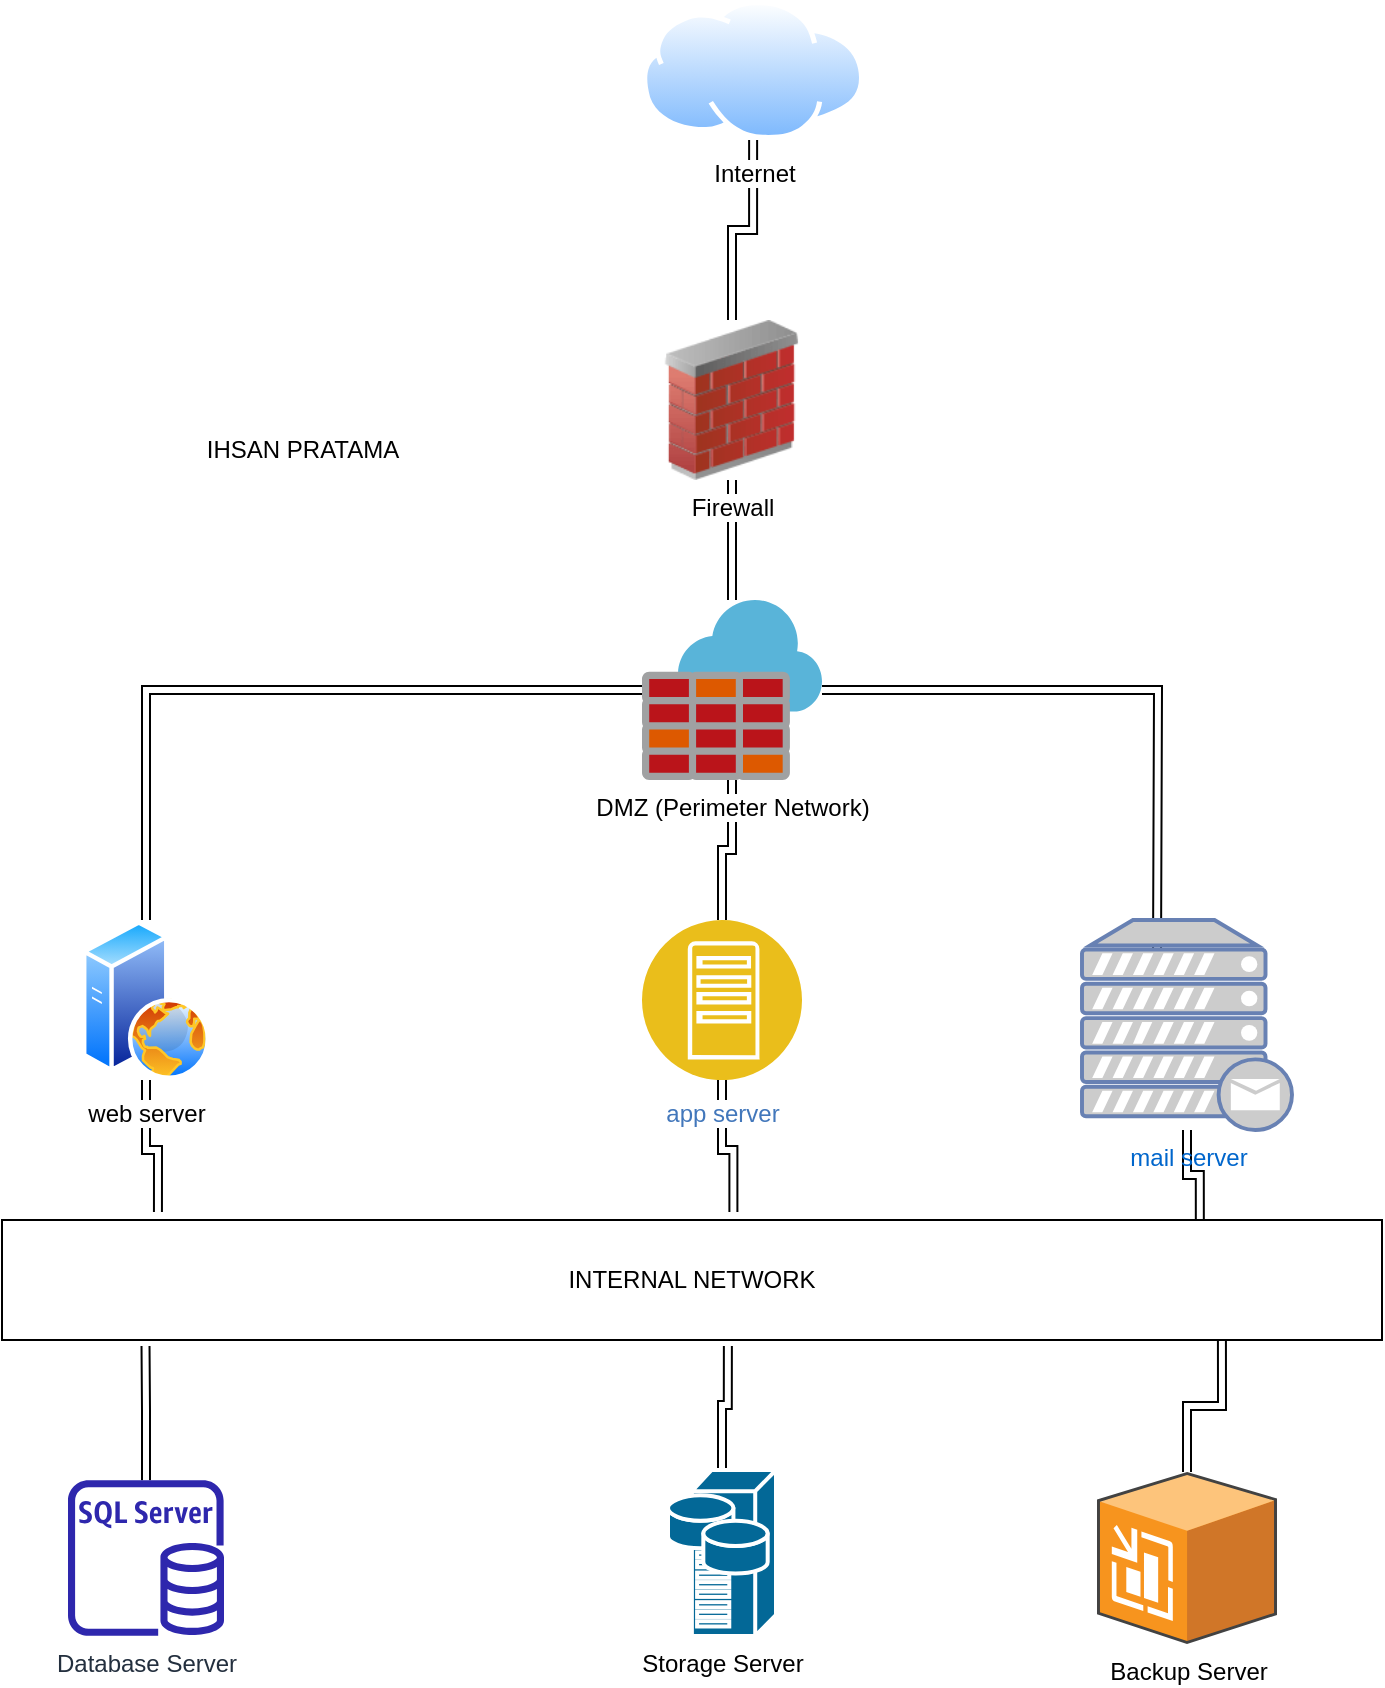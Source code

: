 <mxfile version="21.2.6" type="github">
  <diagram name="Page-1" id="822b0af5-4adb-64df-f703-e8dfc1f81529">
    <mxGraphModel dx="1257" dy="579" grid="1" gridSize="10" guides="1" tooltips="1" connect="1" arrows="1" fold="1" page="1" pageScale="1" pageWidth="1100" pageHeight="850" background="none" math="0" shadow="0">
      <root>
        <mxCell id="0" />
        <mxCell id="1" parent="0" />
        <mxCell id="z8G9ZSLD1O1spooiH7aa-19" value="" style="edgeStyle=orthogonalEdgeStyle;rounded=0;orthogonalLoop=1;jettySize=auto;html=1;shape=link;" edge="1" parent="1" source="z8G9ZSLD1O1spooiH7aa-1" target="z8G9ZSLD1O1spooiH7aa-3">
          <mxGeometry relative="1" as="geometry" />
        </mxCell>
        <mxCell id="z8G9ZSLD1O1spooiH7aa-1" value="Internet" style="image;aspect=fixed;perimeter=ellipsePerimeter;html=1;align=center;shadow=0;dashed=0;spacingTop=3;image=img/lib/active_directory/internet_cloud.svg;" vertex="1" parent="1">
          <mxGeometry x="590" y="40" width="111.12" height="70" as="geometry" />
        </mxCell>
        <mxCell id="z8G9ZSLD1O1spooiH7aa-20" value="" style="edgeStyle=orthogonalEdgeStyle;rounded=0;orthogonalLoop=1;jettySize=auto;html=1;shape=link;" edge="1" parent="1" source="z8G9ZSLD1O1spooiH7aa-3" target="z8G9ZSLD1O1spooiH7aa-5">
          <mxGeometry relative="1" as="geometry" />
        </mxCell>
        <mxCell id="z8G9ZSLD1O1spooiH7aa-3" value="Firewall" style="image;html=1;image=img/lib/clip_art/networking/Firewall_02_128x128.png" vertex="1" parent="1">
          <mxGeometry x="595" y="200" width="80" height="80" as="geometry" />
        </mxCell>
        <mxCell id="z8G9ZSLD1O1spooiH7aa-23" value="" style="edgeStyle=orthogonalEdgeStyle;rounded=0;orthogonalLoop=1;jettySize=auto;html=1;shape=link;" edge="1" parent="1" source="z8G9ZSLD1O1spooiH7aa-5">
          <mxGeometry relative="1" as="geometry">
            <mxPoint x="847.5" y="520" as="targetPoint" />
          </mxGeometry>
        </mxCell>
        <mxCell id="z8G9ZSLD1O1spooiH7aa-24" style="edgeStyle=orthogonalEdgeStyle;rounded=0;orthogonalLoop=1;jettySize=auto;html=1;entryX=0.5;entryY=0;entryDx=0;entryDy=0;shape=link;" edge="1" parent="1" source="z8G9ZSLD1O1spooiH7aa-5" target="z8G9ZSLD1O1spooiH7aa-11">
          <mxGeometry relative="1" as="geometry" />
        </mxCell>
        <mxCell id="z8G9ZSLD1O1spooiH7aa-25" style="edgeStyle=orthogonalEdgeStyle;rounded=0;orthogonalLoop=1;jettySize=auto;html=1;shape=link;" edge="1" parent="1" source="z8G9ZSLD1O1spooiH7aa-5" target="z8G9ZSLD1O1spooiH7aa-10">
          <mxGeometry relative="1" as="geometry" />
        </mxCell>
        <mxCell id="z8G9ZSLD1O1spooiH7aa-5" value="DMZ (Perimeter Network)" style="image;sketch=0;aspect=fixed;html=1;points=[];align=center;fontSize=12;image=img/lib/mscae/Azure_Firewall.svg;" vertex="1" parent="1">
          <mxGeometry x="590" y="340" width="90" height="90" as="geometry" />
        </mxCell>
        <mxCell id="z8G9ZSLD1O1spooiH7aa-26" style="edgeStyle=orthogonalEdgeStyle;rounded=0;orthogonalLoop=1;jettySize=auto;html=1;entryX=0.113;entryY=-0.067;entryDx=0;entryDy=0;entryPerimeter=0;shape=link;" edge="1" parent="1" source="z8G9ZSLD1O1spooiH7aa-10" target="z8G9ZSLD1O1spooiH7aa-13">
          <mxGeometry relative="1" as="geometry" />
        </mxCell>
        <mxCell id="z8G9ZSLD1O1spooiH7aa-10" value="web server" style="image;aspect=fixed;perimeter=ellipsePerimeter;html=1;align=center;shadow=0;dashed=0;spacingTop=3;image=img/lib/active_directory/web_server.svg;" vertex="1" parent="1">
          <mxGeometry x="310" y="500" width="64" height="80" as="geometry" />
        </mxCell>
        <mxCell id="z8G9ZSLD1O1spooiH7aa-27" style="edgeStyle=orthogonalEdgeStyle;rounded=0;orthogonalLoop=1;jettySize=auto;html=1;entryX=0.53;entryY=-0.067;entryDx=0;entryDy=0;entryPerimeter=0;shape=link;" edge="1" parent="1" source="z8G9ZSLD1O1spooiH7aa-11" target="z8G9ZSLD1O1spooiH7aa-13">
          <mxGeometry relative="1" as="geometry" />
        </mxCell>
        <mxCell id="z8G9ZSLD1O1spooiH7aa-11" value="app server" style="image;aspect=fixed;perimeter=ellipsePerimeter;html=1;align=center;shadow=0;dashed=0;fontColor=#4277BB;labelBackgroundColor=default;fontSize=12;spacingTop=3;image=img/lib/ibm/applications/app_server.svg;" vertex="1" parent="1">
          <mxGeometry x="590" y="500" width="80" height="80" as="geometry" />
        </mxCell>
        <mxCell id="z8G9ZSLD1O1spooiH7aa-28" style="edgeStyle=orthogonalEdgeStyle;rounded=0;orthogonalLoop=1;jettySize=auto;html=1;entryX=0.868;entryY=0.017;entryDx=0;entryDy=0;entryPerimeter=0;shape=link;" edge="1" parent="1" source="z8G9ZSLD1O1spooiH7aa-12" target="z8G9ZSLD1O1spooiH7aa-13">
          <mxGeometry relative="1" as="geometry" />
        </mxCell>
        <mxCell id="z8G9ZSLD1O1spooiH7aa-12" value="mail server" style="fontColor=#0066CC;verticalAlign=top;verticalLabelPosition=bottom;labelPosition=center;align=center;html=1;outlineConnect=0;fillColor=#CCCCCC;strokeColor=#6881B3;gradientColor=none;gradientDirection=north;strokeWidth=2;shape=mxgraph.networks.mail_server;" vertex="1" parent="1">
          <mxGeometry x="810" y="500" width="105" height="105" as="geometry" />
        </mxCell>
        <mxCell id="z8G9ZSLD1O1spooiH7aa-13" value="INTERNAL NETWORK" style="rounded=0;whiteSpace=wrap;html=1;" vertex="1" parent="1">
          <mxGeometry x="270" y="650" width="690" height="60" as="geometry" />
        </mxCell>
        <mxCell id="z8G9ZSLD1O1spooiH7aa-31" style="edgeStyle=orthogonalEdgeStyle;rounded=0;orthogonalLoop=1;jettySize=auto;html=1;entryX=0.104;entryY=1.05;entryDx=0;entryDy=0;entryPerimeter=0;shape=link;" edge="1" parent="1" source="z8G9ZSLD1O1spooiH7aa-14" target="z8G9ZSLD1O1spooiH7aa-13">
          <mxGeometry relative="1" as="geometry" />
        </mxCell>
        <mxCell id="z8G9ZSLD1O1spooiH7aa-14" value="Database Server" style="sketch=0;outlineConnect=0;fontColor=#232F3E;gradientColor=none;fillColor=#2E27AD;strokeColor=none;dashed=0;verticalLabelPosition=bottom;verticalAlign=top;align=center;html=1;fontSize=12;fontStyle=0;aspect=fixed;pointerEvents=1;shape=mxgraph.aws4.rds_sql_server_instance;" vertex="1" parent="1">
          <mxGeometry x="303" y="780" width="78" height="78" as="geometry" />
        </mxCell>
        <mxCell id="z8G9ZSLD1O1spooiH7aa-32" style="edgeStyle=orthogonalEdgeStyle;rounded=0;orthogonalLoop=1;jettySize=auto;html=1;entryX=0.526;entryY=1.05;entryDx=0;entryDy=0;entryPerimeter=0;shape=link;" edge="1" parent="1" source="z8G9ZSLD1O1spooiH7aa-15" target="z8G9ZSLD1O1spooiH7aa-13">
          <mxGeometry relative="1" as="geometry" />
        </mxCell>
        <mxCell id="z8G9ZSLD1O1spooiH7aa-15" value="Storage Server" style="shape=mxgraph.cisco.servers.storage_server;html=1;pointerEvents=1;dashed=0;fillColor=#036897;strokeColor=#ffffff;strokeWidth=2;verticalLabelPosition=bottom;verticalAlign=top;align=center;outlineConnect=0;" vertex="1" parent="1">
          <mxGeometry x="603" y="775" width="54" height="83" as="geometry" />
        </mxCell>
        <mxCell id="z8G9ZSLD1O1spooiH7aa-34" style="edgeStyle=orthogonalEdgeStyle;rounded=0;orthogonalLoop=1;jettySize=auto;html=1;entryX=0.884;entryY=1;entryDx=0;entryDy=0;entryPerimeter=0;shape=link;" edge="1" parent="1" source="z8G9ZSLD1O1spooiH7aa-16" target="z8G9ZSLD1O1spooiH7aa-13">
          <mxGeometry relative="1" as="geometry" />
        </mxCell>
        <mxCell id="z8G9ZSLD1O1spooiH7aa-16" value="Backup Server" style="shadow=0;dashed=0;html=1;labelPosition=center;verticalLabelPosition=bottom;verticalAlign=top;align=center;outlineConnect=0;shape=mxgraph.veeam.3d.veeam_backup_enterprise_manager_server;" vertex="1" parent="1">
          <mxGeometry x="817.5" y="776" width="90" height="86" as="geometry" />
        </mxCell>
        <mxCell id="z8G9ZSLD1O1spooiH7aa-35" value="IHSAN PRATAMA" style="text;html=1;align=center;verticalAlign=middle;resizable=0;points=[];autosize=1;strokeColor=none;fillColor=none;" vertex="1" parent="1">
          <mxGeometry x="360" y="250" width="120" height="30" as="geometry" />
        </mxCell>
      </root>
    </mxGraphModel>
  </diagram>
</mxfile>
